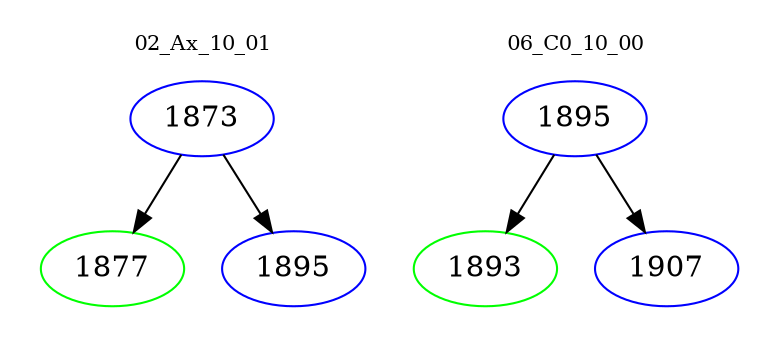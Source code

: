 digraph{
subgraph cluster_0 {
color = white
label = "02_Ax_10_01";
fontsize=10;
T0_1873 [label="1873", color="blue"]
T0_1873 -> T0_1877 [color="black"]
T0_1877 [label="1877", color="green"]
T0_1873 -> T0_1895 [color="black"]
T0_1895 [label="1895", color="blue"]
}
subgraph cluster_1 {
color = white
label = "06_C0_10_00";
fontsize=10;
T1_1895 [label="1895", color="blue"]
T1_1895 -> T1_1893 [color="black"]
T1_1893 [label="1893", color="green"]
T1_1895 -> T1_1907 [color="black"]
T1_1907 [label="1907", color="blue"]
}
}
